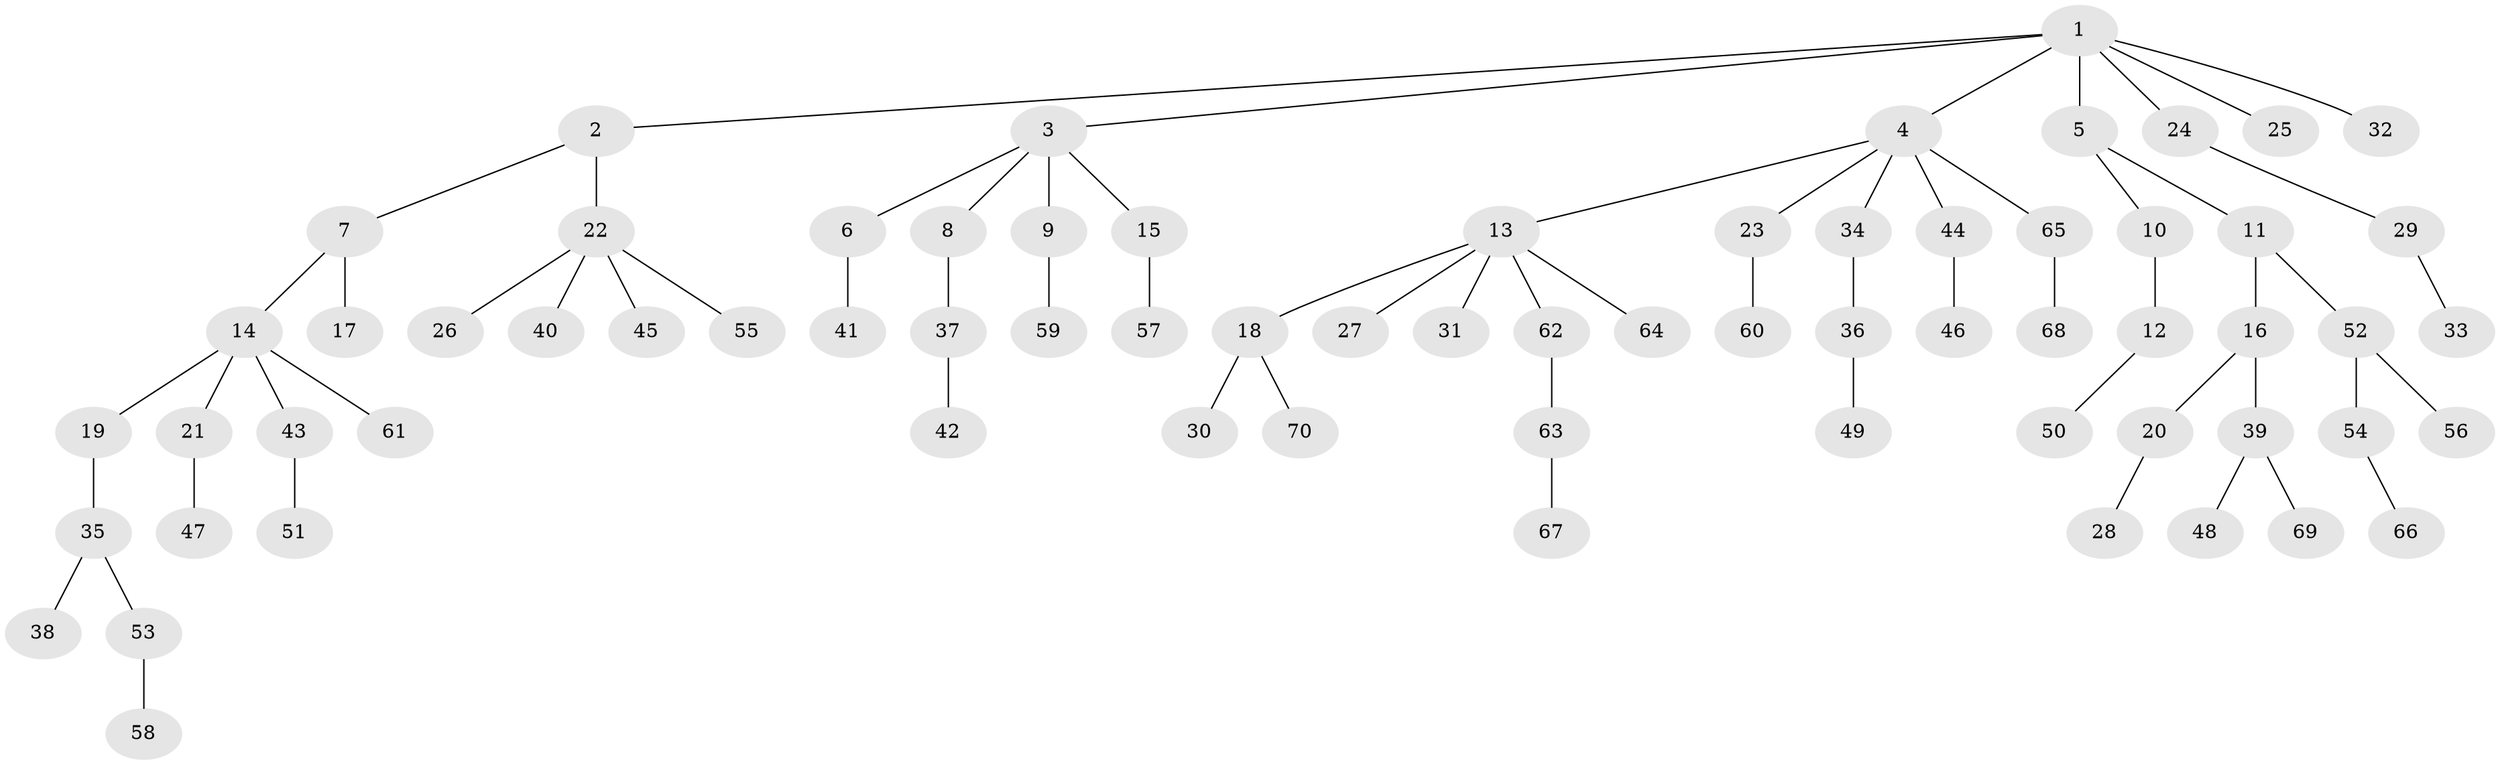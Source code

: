 // Generated by graph-tools (version 1.1) at 2025/02/03/09/25 03:02:18]
// undirected, 70 vertices, 69 edges
graph export_dot {
graph [start="1"]
  node [color=gray90,style=filled];
  1;
  2;
  3;
  4;
  5;
  6;
  7;
  8;
  9;
  10;
  11;
  12;
  13;
  14;
  15;
  16;
  17;
  18;
  19;
  20;
  21;
  22;
  23;
  24;
  25;
  26;
  27;
  28;
  29;
  30;
  31;
  32;
  33;
  34;
  35;
  36;
  37;
  38;
  39;
  40;
  41;
  42;
  43;
  44;
  45;
  46;
  47;
  48;
  49;
  50;
  51;
  52;
  53;
  54;
  55;
  56;
  57;
  58;
  59;
  60;
  61;
  62;
  63;
  64;
  65;
  66;
  67;
  68;
  69;
  70;
  1 -- 2;
  1 -- 3;
  1 -- 4;
  1 -- 5;
  1 -- 24;
  1 -- 25;
  1 -- 32;
  2 -- 7;
  2 -- 22;
  3 -- 6;
  3 -- 8;
  3 -- 9;
  3 -- 15;
  4 -- 13;
  4 -- 23;
  4 -- 34;
  4 -- 44;
  4 -- 65;
  5 -- 10;
  5 -- 11;
  6 -- 41;
  7 -- 14;
  7 -- 17;
  8 -- 37;
  9 -- 59;
  10 -- 12;
  11 -- 16;
  11 -- 52;
  12 -- 50;
  13 -- 18;
  13 -- 27;
  13 -- 31;
  13 -- 62;
  13 -- 64;
  14 -- 19;
  14 -- 21;
  14 -- 43;
  14 -- 61;
  15 -- 57;
  16 -- 20;
  16 -- 39;
  18 -- 30;
  18 -- 70;
  19 -- 35;
  20 -- 28;
  21 -- 47;
  22 -- 26;
  22 -- 40;
  22 -- 45;
  22 -- 55;
  23 -- 60;
  24 -- 29;
  29 -- 33;
  34 -- 36;
  35 -- 38;
  35 -- 53;
  36 -- 49;
  37 -- 42;
  39 -- 48;
  39 -- 69;
  43 -- 51;
  44 -- 46;
  52 -- 54;
  52 -- 56;
  53 -- 58;
  54 -- 66;
  62 -- 63;
  63 -- 67;
  65 -- 68;
}
